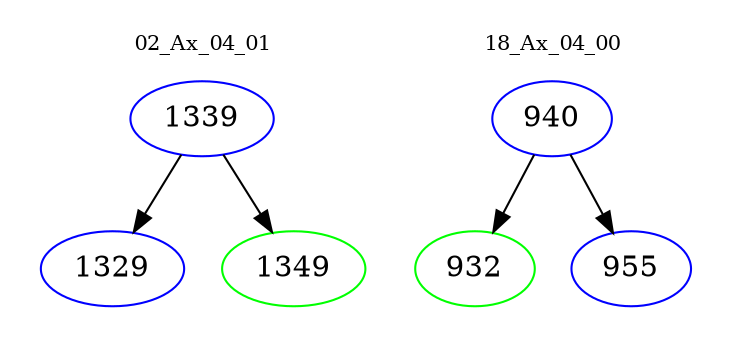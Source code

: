 digraph{
subgraph cluster_0 {
color = white
label = "02_Ax_04_01";
fontsize=10;
T0_1339 [label="1339", color="blue"]
T0_1339 -> T0_1329 [color="black"]
T0_1329 [label="1329", color="blue"]
T0_1339 -> T0_1349 [color="black"]
T0_1349 [label="1349", color="green"]
}
subgraph cluster_1 {
color = white
label = "18_Ax_04_00";
fontsize=10;
T1_940 [label="940", color="blue"]
T1_940 -> T1_932 [color="black"]
T1_932 [label="932", color="green"]
T1_940 -> T1_955 [color="black"]
T1_955 [label="955", color="blue"]
}
}
